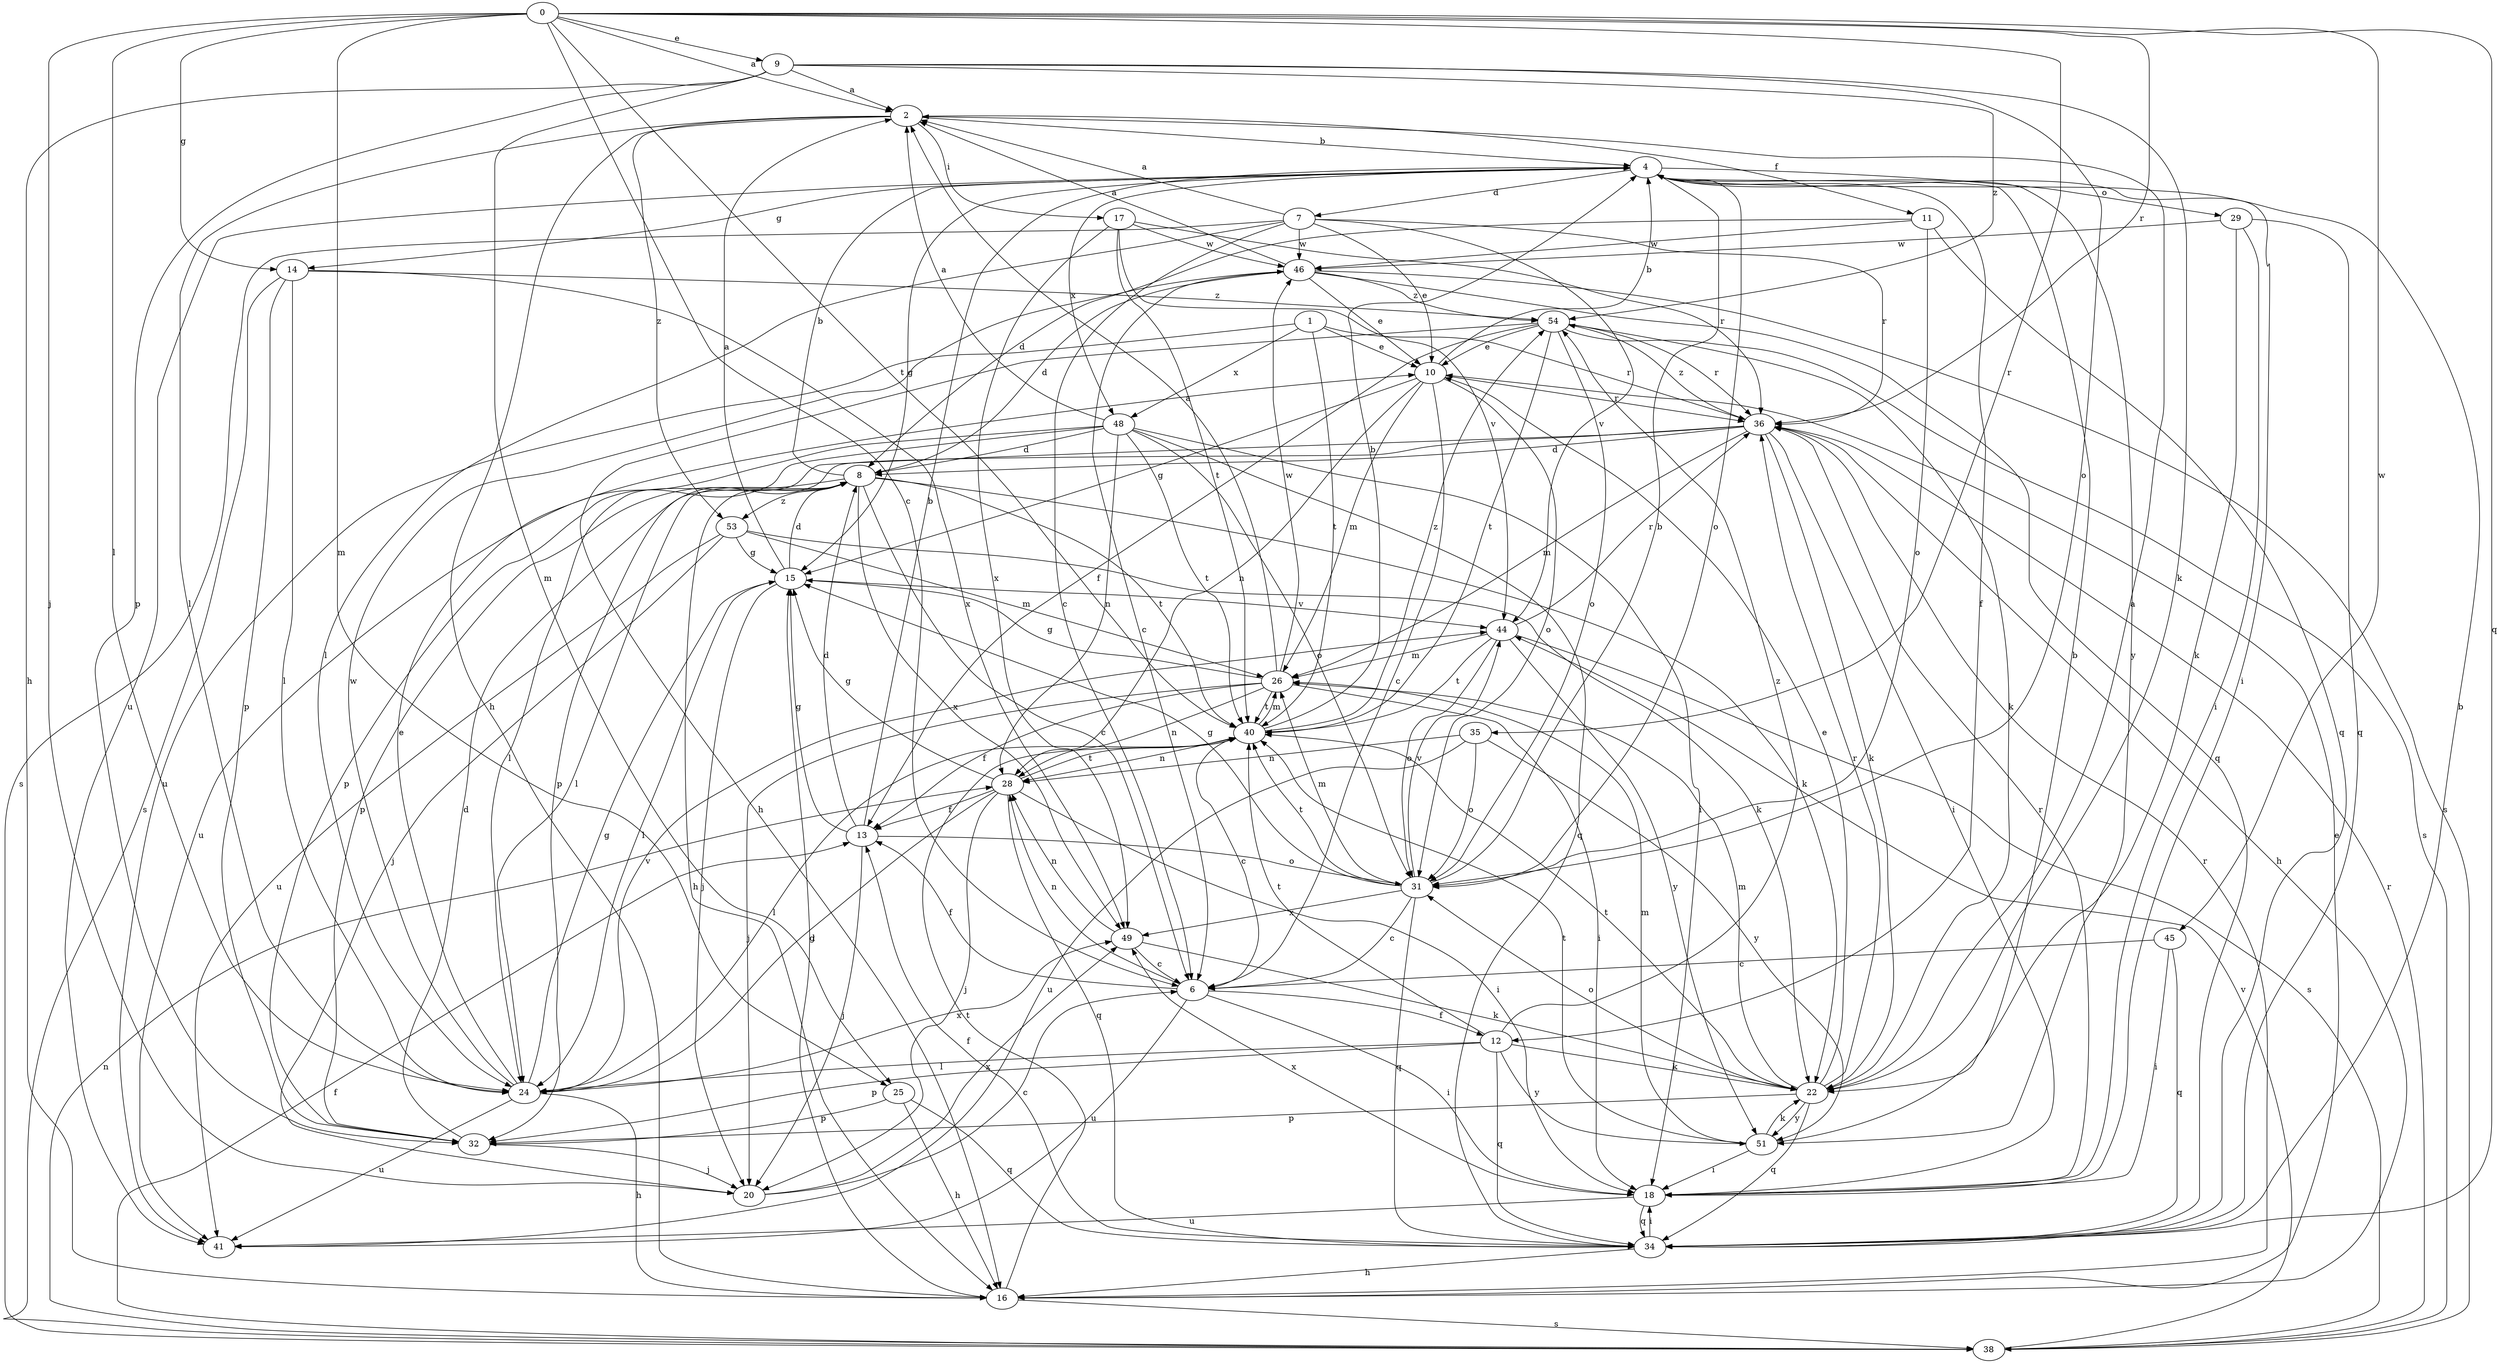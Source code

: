 strict digraph  {
0;
1;
2;
4;
6;
7;
8;
9;
10;
11;
12;
13;
14;
15;
16;
17;
18;
20;
22;
24;
25;
26;
28;
29;
31;
32;
34;
35;
36;
38;
40;
41;
44;
45;
46;
48;
49;
51;
53;
54;
0 -> 2  [label=a];
0 -> 6  [label=c];
0 -> 9  [label=e];
0 -> 14  [label=g];
0 -> 20  [label=j];
0 -> 24  [label=l];
0 -> 25  [label=m];
0 -> 34  [label=q];
0 -> 35  [label=r];
0 -> 36  [label=r];
0 -> 40  [label=t];
0 -> 45  [label=w];
1 -> 10  [label=e];
1 -> 36  [label=r];
1 -> 40  [label=t];
1 -> 41  [label=u];
1 -> 48  [label=x];
2 -> 4  [label=b];
2 -> 11  [label=f];
2 -> 16  [label=h];
2 -> 17  [label=i];
2 -> 24  [label=l];
2 -> 53  [label=z];
4 -> 7  [label=d];
4 -> 12  [label=f];
4 -> 14  [label=g];
4 -> 15  [label=g];
4 -> 18  [label=i];
4 -> 29  [label=o];
4 -> 31  [label=o];
4 -> 41  [label=u];
4 -> 48  [label=x];
4 -> 51  [label=y];
6 -> 12  [label=f];
6 -> 13  [label=f];
6 -> 18  [label=i];
6 -> 28  [label=n];
6 -> 41  [label=u];
7 -> 2  [label=a];
7 -> 6  [label=c];
7 -> 10  [label=e];
7 -> 24  [label=l];
7 -> 36  [label=r];
7 -> 38  [label=s];
7 -> 44  [label=v];
7 -> 46  [label=w];
8 -> 4  [label=b];
8 -> 6  [label=c];
8 -> 16  [label=h];
8 -> 22  [label=k];
8 -> 24  [label=l];
8 -> 32  [label=p];
8 -> 40  [label=t];
8 -> 49  [label=x];
8 -> 53  [label=z];
9 -> 2  [label=a];
9 -> 16  [label=h];
9 -> 22  [label=k];
9 -> 25  [label=m];
9 -> 31  [label=o];
9 -> 32  [label=p];
9 -> 54  [label=z];
10 -> 4  [label=b];
10 -> 6  [label=c];
10 -> 15  [label=g];
10 -> 26  [label=m];
10 -> 28  [label=n];
10 -> 31  [label=o];
10 -> 36  [label=r];
11 -> 8  [label=d];
11 -> 31  [label=o];
11 -> 34  [label=q];
11 -> 46  [label=w];
12 -> 22  [label=k];
12 -> 24  [label=l];
12 -> 32  [label=p];
12 -> 34  [label=q];
12 -> 40  [label=t];
12 -> 51  [label=y];
12 -> 54  [label=z];
13 -> 4  [label=b];
13 -> 8  [label=d];
13 -> 15  [label=g];
13 -> 20  [label=j];
13 -> 31  [label=o];
14 -> 24  [label=l];
14 -> 32  [label=p];
14 -> 38  [label=s];
14 -> 49  [label=x];
14 -> 54  [label=z];
15 -> 2  [label=a];
15 -> 8  [label=d];
15 -> 20  [label=j];
15 -> 24  [label=l];
15 -> 44  [label=v];
16 -> 10  [label=e];
16 -> 15  [label=g];
16 -> 36  [label=r];
16 -> 38  [label=s];
16 -> 40  [label=t];
17 -> 36  [label=r];
17 -> 40  [label=t];
17 -> 44  [label=v];
17 -> 46  [label=w];
17 -> 49  [label=x];
18 -> 34  [label=q];
18 -> 36  [label=r];
18 -> 41  [label=u];
18 -> 49  [label=x];
20 -> 6  [label=c];
20 -> 49  [label=x];
22 -> 2  [label=a];
22 -> 10  [label=e];
22 -> 26  [label=m];
22 -> 31  [label=o];
22 -> 32  [label=p];
22 -> 34  [label=q];
22 -> 36  [label=r];
22 -> 40  [label=t];
22 -> 51  [label=y];
24 -> 10  [label=e];
24 -> 15  [label=g];
24 -> 16  [label=h];
24 -> 41  [label=u];
24 -> 44  [label=v];
24 -> 46  [label=w];
24 -> 49  [label=x];
25 -> 16  [label=h];
25 -> 32  [label=p];
25 -> 34  [label=q];
26 -> 2  [label=a];
26 -> 13  [label=f];
26 -> 15  [label=g];
26 -> 18  [label=i];
26 -> 20  [label=j];
26 -> 28  [label=n];
26 -> 40  [label=t];
26 -> 46  [label=w];
28 -> 13  [label=f];
28 -> 15  [label=g];
28 -> 18  [label=i];
28 -> 20  [label=j];
28 -> 24  [label=l];
28 -> 34  [label=q];
28 -> 40  [label=t];
29 -> 18  [label=i];
29 -> 22  [label=k];
29 -> 34  [label=q];
29 -> 46  [label=w];
31 -> 4  [label=b];
31 -> 6  [label=c];
31 -> 15  [label=g];
31 -> 26  [label=m];
31 -> 34  [label=q];
31 -> 40  [label=t];
31 -> 44  [label=v];
31 -> 49  [label=x];
32 -> 8  [label=d];
32 -> 20  [label=j];
34 -> 4  [label=b];
34 -> 13  [label=f];
34 -> 16  [label=h];
34 -> 18  [label=i];
35 -> 28  [label=n];
35 -> 31  [label=o];
35 -> 41  [label=u];
35 -> 51  [label=y];
36 -> 8  [label=d];
36 -> 16  [label=h];
36 -> 18  [label=i];
36 -> 22  [label=k];
36 -> 24  [label=l];
36 -> 26  [label=m];
36 -> 32  [label=p];
36 -> 54  [label=z];
38 -> 13  [label=f];
38 -> 28  [label=n];
38 -> 36  [label=r];
38 -> 44  [label=v];
40 -> 4  [label=b];
40 -> 6  [label=c];
40 -> 24  [label=l];
40 -> 26  [label=m];
40 -> 28  [label=n];
40 -> 54  [label=z];
44 -> 26  [label=m];
44 -> 31  [label=o];
44 -> 36  [label=r];
44 -> 38  [label=s];
44 -> 40  [label=t];
44 -> 51  [label=y];
45 -> 6  [label=c];
45 -> 18  [label=i];
45 -> 34  [label=q];
46 -> 2  [label=a];
46 -> 6  [label=c];
46 -> 8  [label=d];
46 -> 10  [label=e];
46 -> 34  [label=q];
46 -> 38  [label=s];
46 -> 54  [label=z];
48 -> 2  [label=a];
48 -> 8  [label=d];
48 -> 18  [label=i];
48 -> 28  [label=n];
48 -> 31  [label=o];
48 -> 32  [label=p];
48 -> 34  [label=q];
48 -> 40  [label=t];
48 -> 41  [label=u];
49 -> 6  [label=c];
49 -> 22  [label=k];
49 -> 28  [label=n];
51 -> 4  [label=b];
51 -> 18  [label=i];
51 -> 22  [label=k];
51 -> 26  [label=m];
51 -> 40  [label=t];
53 -> 15  [label=g];
53 -> 20  [label=j];
53 -> 22  [label=k];
53 -> 26  [label=m];
53 -> 41  [label=u];
54 -> 10  [label=e];
54 -> 13  [label=f];
54 -> 16  [label=h];
54 -> 22  [label=k];
54 -> 31  [label=o];
54 -> 36  [label=r];
54 -> 38  [label=s];
54 -> 40  [label=t];
}
